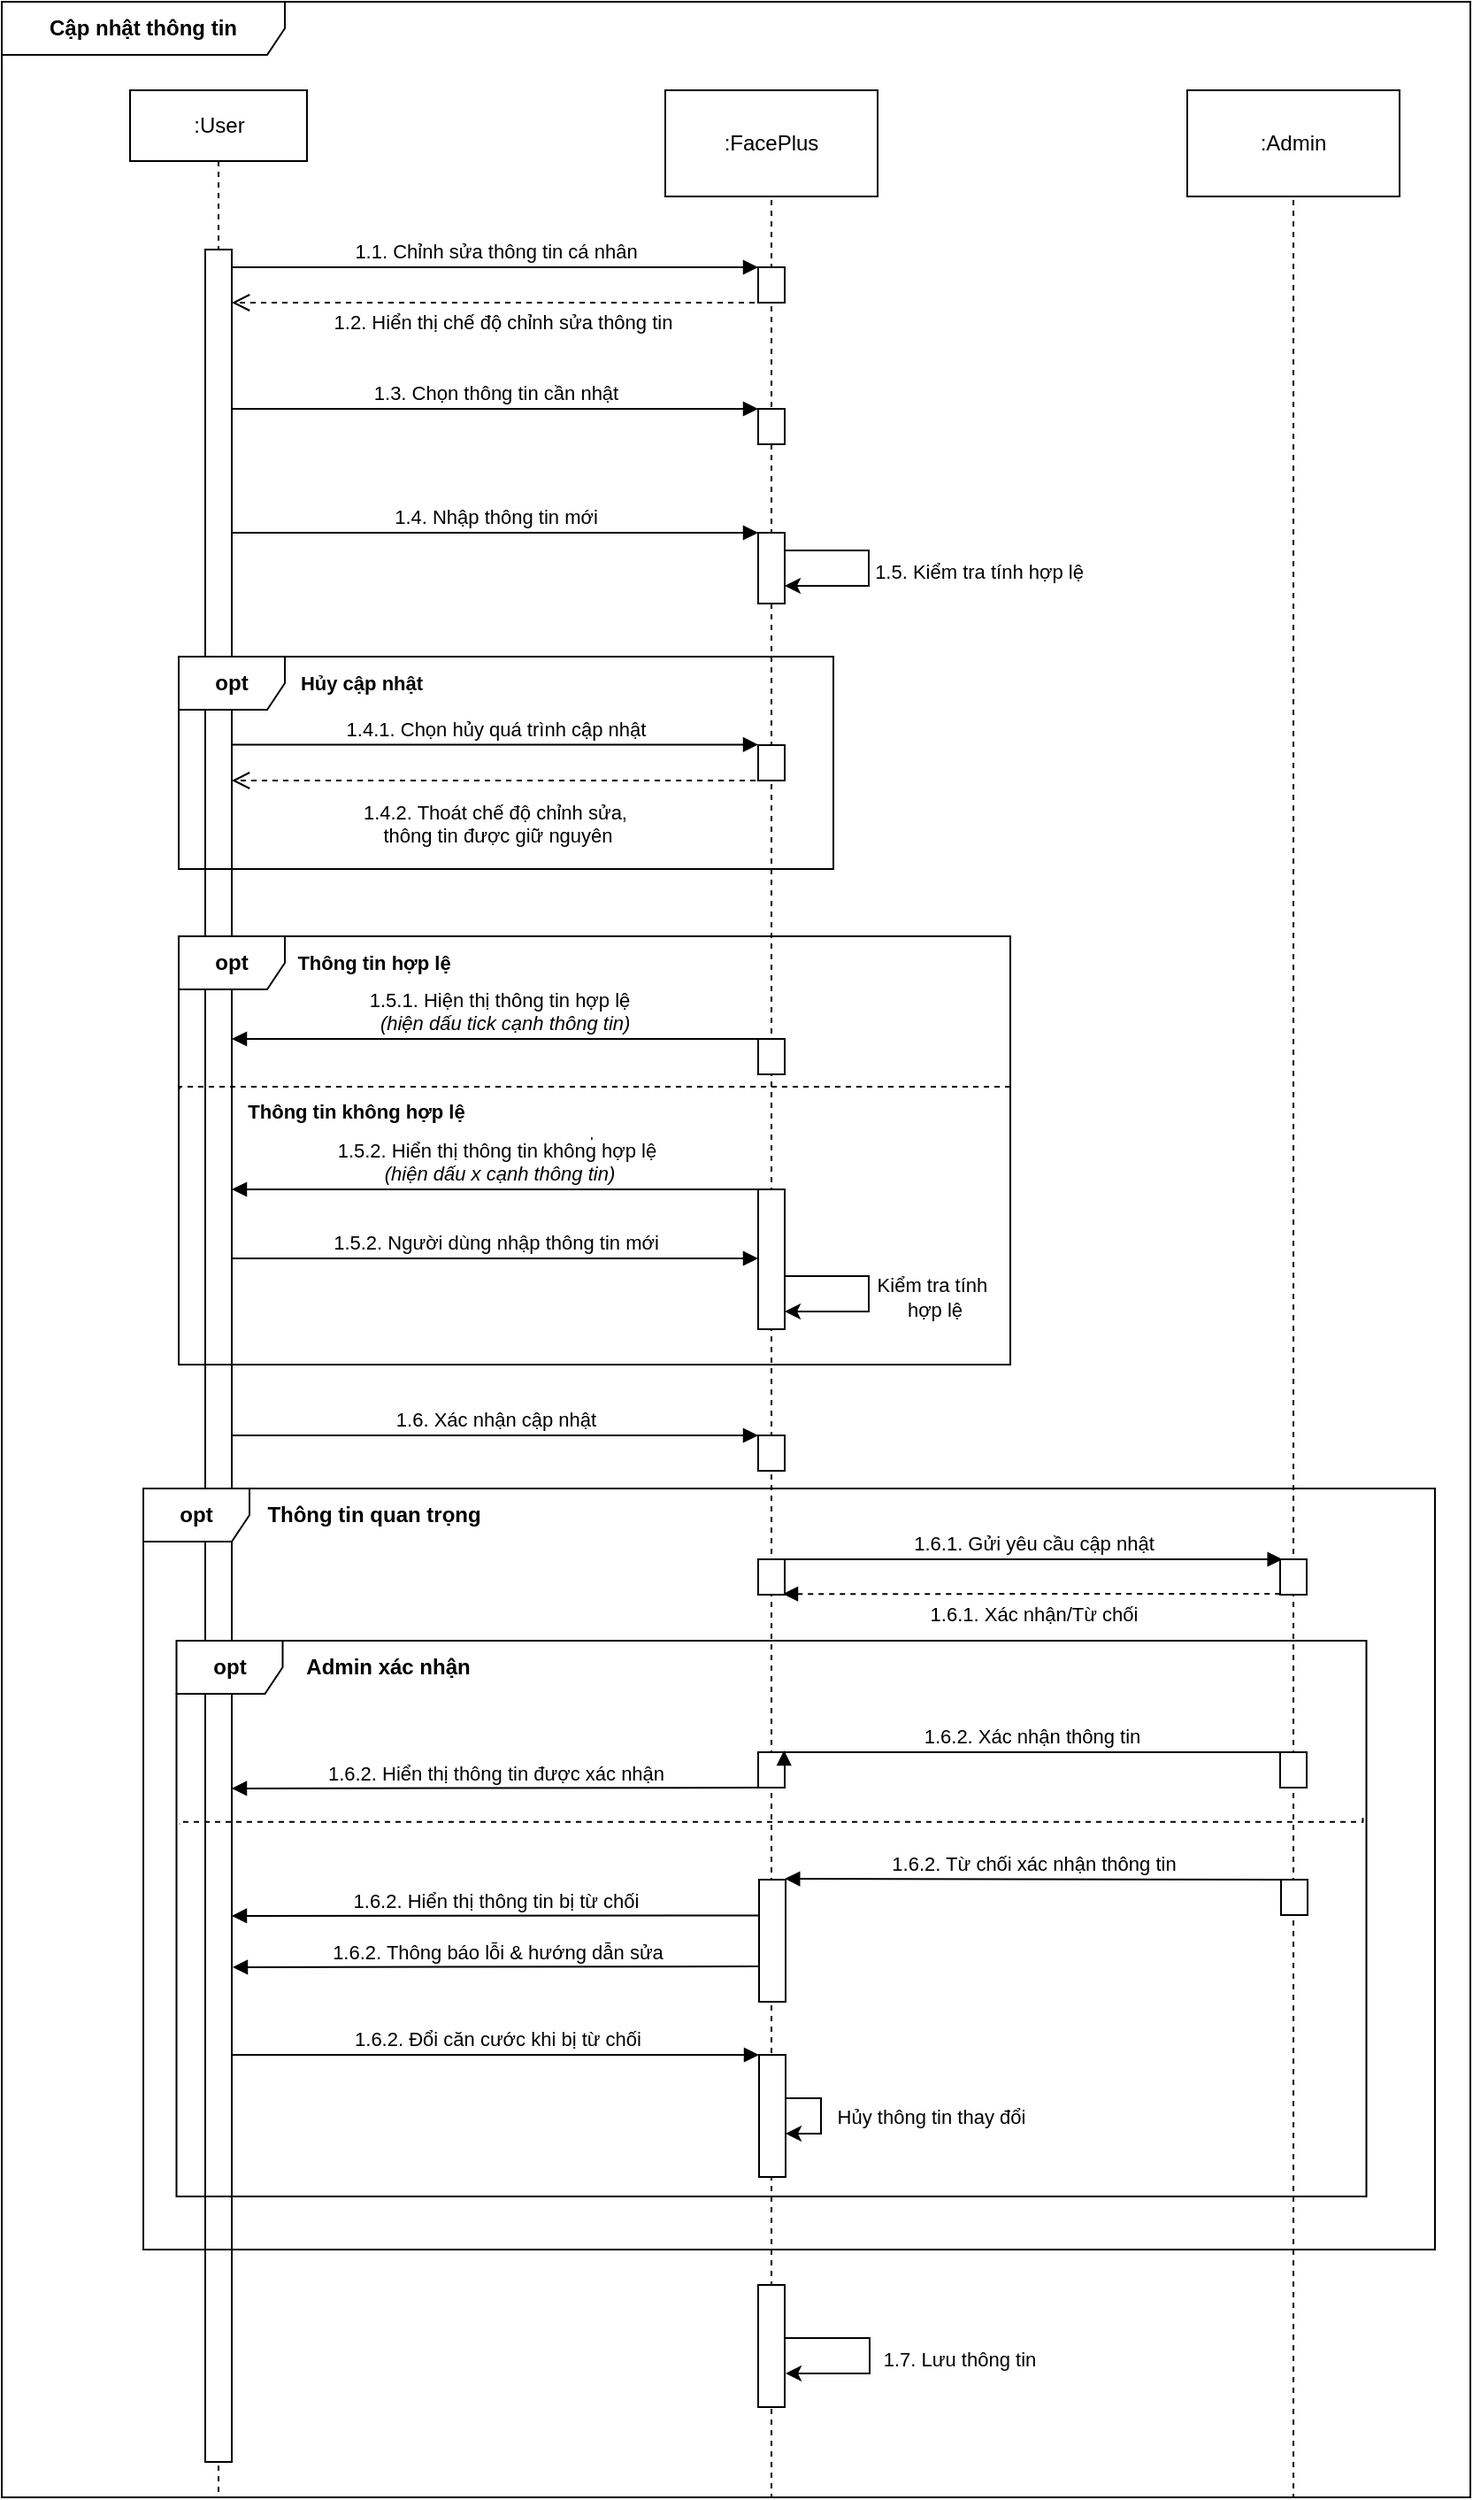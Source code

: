 <mxfile version="26.0.16">
  <diagram name="Page-1" id="2YBvvXClWsGukQMizWep">
    <mxGraphModel dx="1347" dy="719" grid="1" gridSize="10" guides="1" tooltips="1" connect="1" arrows="1" fold="1" page="1" pageScale="1" pageWidth="850" pageHeight="1100" math="0" shadow="0">
      <root>
        <mxCell id="0" />
        <mxCell id="1" parent="0" />
        <mxCell id="cfDWmEIoX4pQuY0F05XT-49" value="&lt;b&gt;Cập nhật thông tin&lt;/b&gt;" style="shape=umlFrame;whiteSpace=wrap;html=1;pointerEvents=0;width=160;height=30;swimlaneFillColor=default;" vertex="1" parent="1">
          <mxGeometry x="70" y="310" width="830" height="1410" as="geometry" />
        </mxCell>
        <mxCell id="cfDWmEIoX4pQuY0F05XT-48" value=":Object" style="shape=umlLifeline;perimeter=lifelinePerimeter;whiteSpace=wrap;html=1;container=0;dropTarget=0;collapsible=0;recursiveResize=0;outlineConnect=0;portConstraint=eastwest;newEdgeStyle={&quot;edgeStyle&quot;:&quot;elbowEdgeStyle&quot;,&quot;elbow&quot;:&quot;vertical&quot;,&quot;curved&quot;:0,&quot;rounded&quot;:0};" vertex="1" parent="1">
          <mxGeometry x="750" y="370" width="100" height="1350" as="geometry" />
        </mxCell>
        <mxCell id="aM9ryv3xv72pqoxQDRHE-1" value=":User" style="shape=umlLifeline;perimeter=lifelinePerimeter;whiteSpace=wrap;html=1;container=0;dropTarget=0;collapsible=0;recursiveResize=0;outlineConnect=0;portConstraint=eastwest;newEdgeStyle={&quot;edgeStyle&quot;:&quot;elbowEdgeStyle&quot;,&quot;elbow&quot;:&quot;vertical&quot;,&quot;curved&quot;:0,&quot;rounded&quot;:0};" parent="1" vertex="1">
          <mxGeometry x="142.5" y="360" width="100" height="1360" as="geometry" />
        </mxCell>
        <mxCell id="aM9ryv3xv72pqoxQDRHE-5" value=":Object" style="shape=umlLifeline;perimeter=lifelinePerimeter;whiteSpace=wrap;html=1;container=0;dropTarget=0;collapsible=0;recursiveResize=0;outlineConnect=0;portConstraint=eastwest;newEdgeStyle={&quot;edgeStyle&quot;:&quot;elbowEdgeStyle&quot;,&quot;elbow&quot;:&quot;vertical&quot;,&quot;curved&quot;:0,&quot;rounded&quot;:0};" parent="1" vertex="1">
          <mxGeometry x="455" y="370" width="100" height="1350" as="geometry" />
        </mxCell>
        <mxCell id="fGmyVdmVQV3aGKuC_7Fk-4" value="" style="rounded=0;whiteSpace=wrap;html=1;" parent="1" vertex="1">
          <mxGeometry x="185" y="450" width="15" height="1250" as="geometry" />
        </mxCell>
        <mxCell id="fGmyVdmVQV3aGKuC_7Fk-5" value="" style="rounded=0;whiteSpace=wrap;html=1;" parent="1" vertex="1">
          <mxGeometry x="497.5" y="460" width="15" height="20" as="geometry" />
        </mxCell>
        <mxCell id="fGmyVdmVQV3aGKuC_7Fk-8" value=":FacePlus" style="rounded=0;whiteSpace=wrap;html=1;" parent="1" vertex="1">
          <mxGeometry x="445" y="360" width="120" height="60" as="geometry" />
        </mxCell>
        <mxCell id="fGmyVdmVQV3aGKuC_7Fk-10" value="1.1. Chỉnh sửa thông tin cá nhân" style="html=1;verticalAlign=bottom;endArrow=block;edgeStyle=elbowEdgeStyle;elbow=vertical;curved=0;rounded=0;" parent="1" source="fGmyVdmVQV3aGKuC_7Fk-4" edge="1">
          <mxGeometry relative="1" as="geometry">
            <mxPoint x="207.5" y="460" as="sourcePoint" />
            <Array as="points">
              <mxPoint x="292.5" y="460" />
            </Array>
            <mxPoint x="497.5" y="460" as="targetPoint" />
          </mxGeometry>
        </mxCell>
        <mxCell id="fGmyVdmVQV3aGKuC_7Fk-11" value="1.2. Hiển thị chế độ chỉnh sửa thông tin" style="html=1;verticalAlign=bottom;endArrow=open;dashed=1;endSize=8;edgeStyle=elbowEdgeStyle;elbow=vertical;curved=0;rounded=0;exitX=0;exitY=0.5;exitDx=0;exitDy=0;" parent="1" source="fGmyVdmVQV3aGKuC_7Fk-5" edge="1">
          <mxGeometry x="0.008" y="20" relative="1" as="geometry">
            <mxPoint x="200" y="480" as="targetPoint" />
            <Array as="points">
              <mxPoint x="295" y="480" />
            </Array>
            <mxPoint x="430" y="480" as="sourcePoint" />
            <mxPoint as="offset" />
          </mxGeometry>
        </mxCell>
        <mxCell id="fGmyVdmVQV3aGKuC_7Fk-12" value="" style="rounded=0;whiteSpace=wrap;html=1;" parent="1" vertex="1">
          <mxGeometry x="497.5" y="540" width="15" height="20" as="geometry" />
        </mxCell>
        <mxCell id="fGmyVdmVQV3aGKuC_7Fk-13" value="1.3. Chọn thông tin cần nhật" style="html=1;verticalAlign=bottom;endArrow=block;edgeStyle=elbowEdgeStyle;elbow=vertical;curved=0;rounded=0;" parent="1" edge="1">
          <mxGeometry relative="1" as="geometry">
            <mxPoint x="200" y="540" as="sourcePoint" />
            <Array as="points">
              <mxPoint x="292.5" y="540" />
            </Array>
            <mxPoint x="497.5" y="540" as="targetPoint" />
          </mxGeometry>
        </mxCell>
        <mxCell id="fGmyVdmVQV3aGKuC_7Fk-16" value="1.4. Nhập thông tin mới" style="html=1;verticalAlign=bottom;endArrow=block;edgeStyle=elbowEdgeStyle;elbow=vertical;curved=0;rounded=0;" parent="1" edge="1">
          <mxGeometry relative="1" as="geometry">
            <mxPoint x="200" y="610" as="sourcePoint" />
            <Array as="points">
              <mxPoint x="292.5" y="610" />
            </Array>
            <mxPoint x="497.5" y="610" as="targetPoint" />
          </mxGeometry>
        </mxCell>
        <mxCell id="fGmyVdmVQV3aGKuC_7Fk-25" value="&lt;b&gt;opt&lt;/b&gt;" style="shape=umlFrame;whiteSpace=wrap;html=1;pointerEvents=0;" parent="1" vertex="1">
          <mxGeometry x="170" y="680" width="370" height="120" as="geometry" />
        </mxCell>
        <mxCell id="fGmyVdmVQV3aGKuC_7Fk-26" value="" style="rounded=0;whiteSpace=wrap;html=1;" parent="1" vertex="1">
          <mxGeometry x="497.5" y="610" width="15" height="40" as="geometry" />
        </mxCell>
        <mxCell id="fGmyVdmVQV3aGKuC_7Fk-27" value="" style="rounded=0;whiteSpace=wrap;html=1;" parent="1" vertex="1">
          <mxGeometry x="497.5" y="730" width="15" height="20" as="geometry" />
        </mxCell>
        <mxCell id="fGmyVdmVQV3aGKuC_7Fk-28" value="1.4.1. Chọn hủy quá trình cập nhật" style="html=1;verticalAlign=bottom;endArrow=block;edgeStyle=elbowEdgeStyle;elbow=vertical;curved=0;rounded=0;" parent="1" edge="1">
          <mxGeometry relative="1" as="geometry">
            <mxPoint x="200" y="729.71" as="sourcePoint" />
            <Array as="points">
              <mxPoint x="292.5" y="729.71" />
            </Array>
            <mxPoint x="497.5" y="729.71" as="targetPoint" />
          </mxGeometry>
        </mxCell>
        <mxCell id="fGmyVdmVQV3aGKuC_7Fk-29" value="1.4.2. Thoát chế độ chỉnh sửa,&amp;nbsp;&lt;div&gt;thông tin được giữ nguyên&lt;/div&gt;" style="html=1;verticalAlign=bottom;endArrow=open;dashed=1;endSize=8;edgeStyle=elbowEdgeStyle;elbow=vertical;curved=0;rounded=0;" parent="1" edge="1">
          <mxGeometry x="0.007" y="40" relative="1" as="geometry">
            <mxPoint x="200" y="750" as="targetPoint" />
            <Array as="points">
              <mxPoint x="500" y="750" />
            </Array>
            <mxPoint x="498" y="750" as="sourcePoint" />
            <mxPoint as="offset" />
          </mxGeometry>
        </mxCell>
        <mxCell id="fGmyVdmVQV3aGKuC_7Fk-30" value="&lt;b&gt;opt&lt;/b&gt;" style="shape=umlFrame;whiteSpace=wrap;html=1;pointerEvents=0;" parent="1" vertex="1">
          <mxGeometry x="170" y="838" width="470" height="242" as="geometry" />
        </mxCell>
        <mxCell id="fGmyVdmVQV3aGKuC_7Fk-31" value="" style="rounded=0;whiteSpace=wrap;html=1;" parent="1" vertex="1">
          <mxGeometry x="497.5" y="896" width="15" height="20" as="geometry" />
        </mxCell>
        <mxCell id="fGmyVdmVQV3aGKuC_7Fk-34" value="1.5.1. Hiện thị thông tin hợp lệ&lt;div&gt;&amp;nbsp; &lt;i&gt;(hiện dấu tick cạnh thông tin)&lt;/i&gt;&lt;/div&gt;" style="html=1;verticalAlign=bottom;endArrow=block;edgeStyle=elbowEdgeStyle;elbow=vertical;curved=0;rounded=0;exitX=0.25;exitY=0;exitDx=0;exitDy=0;" parent="1" edge="1">
          <mxGeometry relative="1" as="geometry">
            <mxPoint x="501.25" y="896" as="sourcePoint" />
            <Array as="points">
              <mxPoint x="290" y="896" />
            </Array>
            <mxPoint x="200" y="896" as="targetPoint" />
          </mxGeometry>
        </mxCell>
        <mxCell id="fGmyVdmVQV3aGKuC_7Fk-35" value="+" style="html=1;verticalAlign=bottom;endArrow=none;dashed=1;endSize=8;edgeStyle=elbowEdgeStyle;elbow=vertical;curved=0;rounded=0;startFill=0;entryX=0.001;entryY=0.348;entryDx=0;entryDy=0;entryPerimeter=0;" parent="1" edge="1">
          <mxGeometry x="0.007" y="40" relative="1" as="geometry">
            <mxPoint x="170.47" y="924.216" as="targetPoint" />
            <Array as="points">
              <mxPoint x="170" y="923" />
              <mxPoint x="540" y="927" />
            </Array>
            <mxPoint x="640" y="923" as="sourcePoint" />
            <mxPoint as="offset" />
          </mxGeometry>
        </mxCell>
        <mxCell id="fGmyVdmVQV3aGKuC_7Fk-36" value="" style="rounded=0;whiteSpace=wrap;html=1;" parent="1" vertex="1">
          <mxGeometry x="497.5" y="981" width="15" height="79" as="geometry" />
        </mxCell>
        <mxCell id="fGmyVdmVQV3aGKuC_7Fk-37" value="1.5.2. Hiển thị thông tin không hợp lệ&amp;nbsp;&lt;div&gt;&lt;i&gt;(hiện dấu x cạnh thông tin)&lt;/i&gt;&lt;/div&gt;" style="html=1;verticalAlign=bottom;endArrow=block;edgeStyle=elbowEdgeStyle;elbow=vertical;curved=0;rounded=0;exitX=0.25;exitY=0;exitDx=0;exitDy=0;" parent="1" edge="1">
          <mxGeometry relative="1" as="geometry">
            <mxPoint x="501" y="981" as="sourcePoint" />
            <Array as="points">
              <mxPoint x="290" y="981" />
            </Array>
            <mxPoint x="200" y="981" as="targetPoint" />
          </mxGeometry>
        </mxCell>
        <mxCell id="cfDWmEIoX4pQuY0F05XT-2" value="" style="endArrow=classic;html=1;rounded=0;exitX=1;exitY=0;exitDx=0;exitDy=0;entryX=1;entryY=1;entryDx=0;entryDy=0;" edge="1" parent="1">
          <mxGeometry width="50" height="50" relative="1" as="geometry">
            <mxPoint x="512.5" y="620" as="sourcePoint" />
            <mxPoint x="512.5" y="640.0" as="targetPoint" />
            <Array as="points">
              <mxPoint x="560" y="620" />
              <mxPoint x="560" y="640" />
            </Array>
          </mxGeometry>
        </mxCell>
        <mxCell id="cfDWmEIoX4pQuY0F05XT-4" value="1.5. Kiểm tra tính hợp lệ" style="edgeLabel;html=1;align=center;verticalAlign=middle;resizable=0;points=[];" vertex="1" connectable="0" parent="cfDWmEIoX4pQuY0F05XT-2">
          <mxGeometry x="0.034" y="-1" relative="1" as="geometry">
            <mxPoint x="63" as="offset" />
          </mxGeometry>
        </mxCell>
        <mxCell id="cfDWmEIoX4pQuY0F05XT-5" value="&lt;span&gt;&lt;font style=&quot;font-size: 11px;&quot;&gt;Hủy cập nhật&lt;/font&gt;&lt;/span&gt;" style="text;html=1;align=center;verticalAlign=middle;resizable=0;points=[];autosize=1;strokeColor=none;fillColor=none;fontStyle=1" vertex="1" parent="1">
          <mxGeometry x="228" y="680" width="90" height="30" as="geometry" />
        </mxCell>
        <mxCell id="cfDWmEIoX4pQuY0F05XT-6" value="&lt;span&gt;&lt;font style=&quot;font-size: 11px;&quot;&gt;Thông tin hợp lệ&lt;/font&gt;&lt;/span&gt;" style="text;html=1;align=center;verticalAlign=middle;resizable=0;points=[];autosize=1;strokeColor=none;fillColor=none;fontStyle=1" vertex="1" parent="1">
          <mxGeometry x="230" y="838" width="100" height="30" as="geometry" />
        </mxCell>
        <mxCell id="cfDWmEIoX4pQuY0F05XT-7" value="&lt;span&gt;&lt;font style=&quot;font-size: 11px;&quot;&gt;Thông tin không hợp lệ&lt;/font&gt;&lt;/span&gt;" style="text;html=1;align=center;verticalAlign=middle;resizable=0;points=[];autosize=1;strokeColor=none;fillColor=none;fontStyle=1" vertex="1" parent="1">
          <mxGeometry x="200" y="922" width="140" height="30" as="geometry" />
        </mxCell>
        <mxCell id="cfDWmEIoX4pQuY0F05XT-11" value="1.5.2. Người dùng nhập thông tin mới" style="html=1;verticalAlign=bottom;endArrow=block;edgeStyle=elbowEdgeStyle;elbow=vertical;curved=0;rounded=0;" edge="1" parent="1">
          <mxGeometry relative="1" as="geometry">
            <mxPoint x="200" y="1020" as="sourcePoint" />
            <Array as="points">
              <mxPoint x="292.5" y="1020" />
            </Array>
            <mxPoint x="497.5" y="1020" as="targetPoint" />
          </mxGeometry>
        </mxCell>
        <mxCell id="cfDWmEIoX4pQuY0F05XT-12" value="" style="endArrow=classic;html=1;rounded=0;exitX=1;exitY=0;exitDx=0;exitDy=0;entryX=1;entryY=1;entryDx=0;entryDy=0;" edge="1" parent="1">
          <mxGeometry width="50" height="50" relative="1" as="geometry">
            <mxPoint x="512.5" y="1030" as="sourcePoint" />
            <mxPoint x="512.5" y="1050" as="targetPoint" />
            <Array as="points">
              <mxPoint x="560" y="1030" />
              <mxPoint x="560" y="1050" />
            </Array>
          </mxGeometry>
        </mxCell>
        <mxCell id="cfDWmEIoX4pQuY0F05XT-13" value="Kiểm tra tính&amp;nbsp;&lt;div&gt;hợp lệ&lt;/div&gt;" style="edgeLabel;html=1;align=center;verticalAlign=middle;resizable=0;points=[];" vertex="1" connectable="0" parent="cfDWmEIoX4pQuY0F05XT-12">
          <mxGeometry x="0.034" y="-1" relative="1" as="geometry">
            <mxPoint x="38" as="offset" />
          </mxGeometry>
        </mxCell>
        <mxCell id="cfDWmEIoX4pQuY0F05XT-15" value="1.6. Xác nhận cập nhật" style="html=1;verticalAlign=bottom;endArrow=block;edgeStyle=elbowEdgeStyle;elbow=vertical;curved=0;rounded=0;" edge="1" parent="1">
          <mxGeometry relative="1" as="geometry">
            <mxPoint x="200" y="1120" as="sourcePoint" />
            <Array as="points">
              <mxPoint x="292.5" y="1120" />
            </Array>
            <mxPoint x="497.5" y="1120" as="targetPoint" />
          </mxGeometry>
        </mxCell>
        <mxCell id="cfDWmEIoX4pQuY0F05XT-16" value="" style="rounded=0;whiteSpace=wrap;html=1;" vertex="1" parent="1">
          <mxGeometry x="497.5" y="1120" width="15" height="20" as="geometry" />
        </mxCell>
        <mxCell id="cfDWmEIoX4pQuY0F05XT-17" value=":Admin" style="rounded=0;whiteSpace=wrap;html=1;" vertex="1" parent="1">
          <mxGeometry x="740" y="360" width="120" height="60" as="geometry" />
        </mxCell>
        <mxCell id="cfDWmEIoX4pQuY0F05XT-19" value="&lt;b&gt;opt&lt;/b&gt;" style="shape=umlFrame;whiteSpace=wrap;html=1;pointerEvents=0;" vertex="1" parent="1">
          <mxGeometry x="150" y="1150" width="730" height="430" as="geometry" />
        </mxCell>
        <mxCell id="cfDWmEIoX4pQuY0F05XT-20" value="&lt;b&gt;Thông tin quan trọng&lt;/b&gt;" style="text;html=1;align=center;verticalAlign=middle;resizable=0;points=[];autosize=1;strokeColor=none;fillColor=none;" vertex="1" parent="1">
          <mxGeometry x="210" y="1150" width="140" height="30" as="geometry" />
        </mxCell>
        <mxCell id="cfDWmEIoX4pQuY0F05XT-22" value="" style="rounded=0;whiteSpace=wrap;html=1;" vertex="1" parent="1">
          <mxGeometry x="497.5" y="1190" width="15" height="20" as="geometry" />
        </mxCell>
        <mxCell id="cfDWmEIoX4pQuY0F05XT-23" value="" style="rounded=0;whiteSpace=wrap;html=1;" vertex="1" parent="1">
          <mxGeometry x="792.5" y="1190" width="15" height="20" as="geometry" />
        </mxCell>
        <mxCell id="cfDWmEIoX4pQuY0F05XT-24" value="1.6.1. Gửi yêu cầu cập nhật" style="html=1;verticalAlign=bottom;endArrow=block;edgeStyle=elbowEdgeStyle;elbow=vertical;curved=0;rounded=0;exitX=0.91;exitY=-0.012;exitDx=0;exitDy=0;exitPerimeter=0;" edge="1" parent="1">
          <mxGeometry relative="1" as="geometry">
            <mxPoint x="512.5" y="1190" as="sourcePoint" />
            <Array as="points" />
            <mxPoint x="793.85" y="1190.06" as="targetPoint" />
          </mxGeometry>
        </mxCell>
        <mxCell id="cfDWmEIoX4pQuY0F05XT-25" value="" style="html=1;verticalAlign=bottom;endArrow=none;edgeStyle=elbowEdgeStyle;elbow=vertical;curved=0;rounded=0;exitX=0.91;exitY=-0.012;exitDx=0;exitDy=0;exitPerimeter=0;startFill=1;startArrow=block;dashed=1;" edge="1" parent="1">
          <mxGeometry x="0.269" y="-10" relative="1" as="geometry">
            <mxPoint x="511.5" y="1209.6" as="sourcePoint" />
            <Array as="points" />
            <mxPoint x="792.85" y="1209.66" as="targetPoint" />
            <mxPoint as="offset" />
          </mxGeometry>
        </mxCell>
        <mxCell id="cfDWmEIoX4pQuY0F05XT-26" value="&lt;font style=&quot;font-size: 11px;&quot;&gt;1.6.1. Xác nhận/Từ chối&lt;/font&gt;" style="text;html=1;align=center;verticalAlign=middle;resizable=0;points=[];autosize=1;strokeColor=none;fillColor=none;" vertex="1" parent="1">
          <mxGeometry x="583" y="1206" width="140" height="30" as="geometry" />
        </mxCell>
        <mxCell id="cfDWmEIoX4pQuY0F05XT-27" value="&lt;b&gt;opt&lt;/b&gt;" style="shape=umlFrame;whiteSpace=wrap;html=1;pointerEvents=0;" vertex="1" parent="1">
          <mxGeometry x="168.75" y="1236" width="672.5" height="314" as="geometry" />
        </mxCell>
        <mxCell id="cfDWmEIoX4pQuY0F05XT-28" value="&lt;b&gt;Admin xác nhận&lt;/b&gt;" style="text;html=1;align=center;verticalAlign=middle;resizable=0;points=[];autosize=1;strokeColor=none;fillColor=none;" vertex="1" parent="1">
          <mxGeometry x="228" y="1236" width="120" height="30" as="geometry" />
        </mxCell>
        <mxCell id="cfDWmEIoX4pQuY0F05XT-29" value="" style="rounded=0;whiteSpace=wrap;html=1;" vertex="1" parent="1">
          <mxGeometry x="497.5" y="1299" width="15" height="20" as="geometry" />
        </mxCell>
        <mxCell id="cfDWmEIoX4pQuY0F05XT-30" value="1.6.2. Hiển thị thông tin được xác nhận" style="html=1;verticalAlign=bottom;endArrow=block;edgeStyle=elbowEdgeStyle;elbow=vertical;curved=0;rounded=0;exitX=0;exitY=0;exitDx=0;exitDy=0;" edge="1" parent="1">
          <mxGeometry relative="1" as="geometry">
            <mxPoint x="497.5" y="1319" as="sourcePoint" />
            <Array as="points" />
            <mxPoint x="200" y="1319.8" as="targetPoint" />
          </mxGeometry>
        </mxCell>
        <mxCell id="cfDWmEIoX4pQuY0F05XT-31" value="" style="rounded=0;whiteSpace=wrap;html=1;" vertex="1" parent="1">
          <mxGeometry x="792.5" y="1299" width="15" height="20" as="geometry" />
        </mxCell>
        <mxCell id="cfDWmEIoX4pQuY0F05XT-32" value="1.6.2. Xác nhận thông tin" style="html=1;verticalAlign=bottom;endArrow=block;edgeStyle=elbowEdgeStyle;elbow=vertical;curved=0;rounded=0;exitX=0;exitY=0;exitDx=0;exitDy=0;" edge="1" parent="1" source="cfDWmEIoX4pQuY0F05XT-31">
          <mxGeometry relative="1" as="geometry">
            <mxPoint x="792.495" y="1296.98" as="sourcePoint" />
            <Array as="points">
              <mxPoint x="779.62" y="1299" />
            </Array>
            <mxPoint x="512.12" y="1298" as="targetPoint" />
          </mxGeometry>
        </mxCell>
        <mxCell id="cfDWmEIoX4pQuY0F05XT-33" value="" style="html=1;verticalAlign=bottom;endArrow=none;dashed=1;endSize=8;edgeStyle=elbowEdgeStyle;elbow=vertical;curved=0;rounded=0;startFill=0;entryX=0.001;entryY=0.348;entryDx=0;entryDy=0;entryPerimeter=0;exitX=0.997;exitY=0.486;exitDx=0;exitDy=0;exitPerimeter=0;" edge="1" parent="1">
          <mxGeometry x="0.007" y="40" relative="1" as="geometry">
            <mxPoint x="170.47" y="1339.606" as="targetPoint" />
            <Array as="points">
              <mxPoint x="170" y="1338.39" />
              <mxPoint x="540" y="1342.39" />
            </Array>
            <mxPoint x="839.233" y="1336.144" as="sourcePoint" />
            <mxPoint as="offset" />
          </mxGeometry>
        </mxCell>
        <mxCell id="cfDWmEIoX4pQuY0F05XT-34" value="" style="rounded=0;whiteSpace=wrap;html=1;" vertex="1" parent="1">
          <mxGeometry x="498" y="1371" width="15" height="69" as="geometry" />
        </mxCell>
        <mxCell id="cfDWmEIoX4pQuY0F05XT-35" value="" style="rounded=0;whiteSpace=wrap;html=1;" vertex="1" parent="1">
          <mxGeometry x="793" y="1371" width="15" height="20" as="geometry" />
        </mxCell>
        <mxCell id="cfDWmEIoX4pQuY0F05XT-36" value="1.6.2. Từ chối xác nhận thông tin" style="html=1;verticalAlign=bottom;endArrow=block;edgeStyle=elbowEdgeStyle;elbow=vertical;curved=0;rounded=0;exitX=0;exitY=0;exitDx=0;exitDy=0;" edge="1" parent="1" source="cfDWmEIoX4pQuY0F05XT-35">
          <mxGeometry relative="1" as="geometry">
            <mxPoint x="792.995" y="1368.98" as="sourcePoint" />
            <Array as="points" />
            <mxPoint x="512.62" y="1370" as="targetPoint" />
          </mxGeometry>
        </mxCell>
        <mxCell id="cfDWmEIoX4pQuY0F05XT-37" value="1.6.2. Hiển thị thông tin bị từ chối" style="html=1;verticalAlign=bottom;endArrow=block;edgeStyle=elbowEdgeStyle;elbow=vertical;curved=0;rounded=0;exitX=0;exitY=0;exitDx=0;exitDy=0;" edge="1" parent="1">
          <mxGeometry relative="1" as="geometry">
            <mxPoint x="497.5" y="1391.2" as="sourcePoint" />
            <Array as="points" />
            <mxPoint x="200" y="1392" as="targetPoint" />
          </mxGeometry>
        </mxCell>
        <mxCell id="cfDWmEIoX4pQuY0F05XT-38" value="1.6.2. Thông báo lỗi &amp;amp; hướng dẫn sửa" style="html=1;verticalAlign=bottom;endArrow=block;edgeStyle=elbowEdgeStyle;elbow=vertical;curved=0;rounded=0;exitX=0;exitY=0;exitDx=0;exitDy=0;" edge="1" parent="1">
          <mxGeometry relative="1" as="geometry">
            <mxPoint x="498" y="1420" as="sourcePoint" />
            <Array as="points" />
            <mxPoint x="200.5" y="1420.8" as="targetPoint" />
          </mxGeometry>
        </mxCell>
        <mxCell id="cfDWmEIoX4pQuY0F05XT-39" value="" style="rounded=0;whiteSpace=wrap;html=1;" vertex="1" parent="1">
          <mxGeometry x="498" y="1470" width="15" height="69" as="geometry" />
        </mxCell>
        <mxCell id="cfDWmEIoX4pQuY0F05XT-40" value="1.6.2. Đổi căn cước khi bị từ chối" style="html=1;verticalAlign=bottom;endArrow=block;edgeStyle=elbowEdgeStyle;elbow=vertical;curved=0;rounded=0;" edge="1" parent="1">
          <mxGeometry relative="1" as="geometry">
            <mxPoint x="200.5" y="1470" as="sourcePoint" />
            <Array as="points">
              <mxPoint x="293" y="1470" />
            </Array>
            <mxPoint x="498" y="1470" as="targetPoint" />
          </mxGeometry>
        </mxCell>
        <mxCell id="cfDWmEIoX4pQuY0F05XT-41" style="edgeStyle=orthogonalEdgeStyle;rounded=0;orthogonalLoop=1;jettySize=auto;html=1;elbow=vertical;" edge="1" parent="1" source="cfDWmEIoX4pQuY0F05XT-39" target="cfDWmEIoX4pQuY0F05XT-39">
          <mxGeometry relative="1" as="geometry" />
        </mxCell>
        <mxCell id="cfDWmEIoX4pQuY0F05XT-42" value="&lt;font style=&quot;font-size: 11px;&quot;&gt;Hủy thông tin thay đổi&lt;/font&gt;" style="text;html=1;align=center;verticalAlign=middle;resizable=0;points=[];autosize=1;strokeColor=none;fillColor=none;" vertex="1" parent="1">
          <mxGeometry x="530" y="1489.5" width="130" height="30" as="geometry" />
        </mxCell>
        <mxCell id="cfDWmEIoX4pQuY0F05XT-43" value="" style="rounded=0;whiteSpace=wrap;html=1;" vertex="1" parent="1">
          <mxGeometry x="497.5" y="1600" width="15" height="69" as="geometry" />
        </mxCell>
        <mxCell id="cfDWmEIoX4pQuY0F05XT-46" value="" style="endArrow=classic;html=1;rounded=0;exitX=1;exitY=0;exitDx=0;exitDy=0;entryX=1;entryY=1;entryDx=0;entryDy=0;" edge="1" parent="1">
          <mxGeometry width="50" height="50" relative="1" as="geometry">
            <mxPoint x="513" y="1630" as="sourcePoint" />
            <mxPoint x="513" y="1650" as="targetPoint" />
            <Array as="points">
              <mxPoint x="560.5" y="1630" />
              <mxPoint x="560.5" y="1650" />
            </Array>
          </mxGeometry>
        </mxCell>
        <mxCell id="cfDWmEIoX4pQuY0F05XT-47" value="1.7. Lưu thông tin" style="edgeLabel;html=1;align=center;verticalAlign=middle;resizable=0;points=[];" vertex="1" connectable="0" parent="cfDWmEIoX4pQuY0F05XT-46">
          <mxGeometry x="0.034" y="-1" relative="1" as="geometry">
            <mxPoint x="51" as="offset" />
          </mxGeometry>
        </mxCell>
      </root>
    </mxGraphModel>
  </diagram>
</mxfile>
